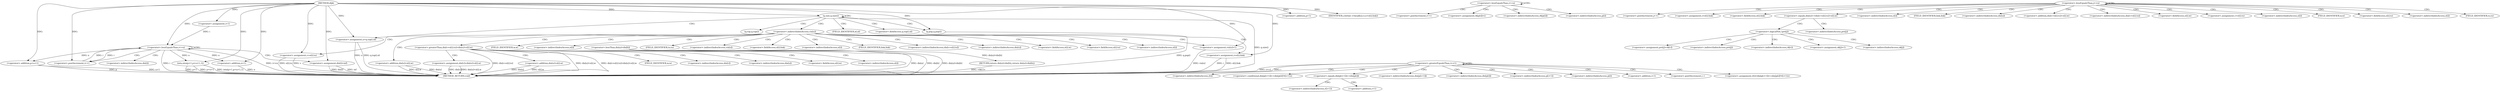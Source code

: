 digraph "dijk" {  
"1000138" [label = "(METHOD,dijk)" ]
"1000379" [label = "(METHOD_RETURN,void)" ]
"1000227" [label = "(iota,iota(p+1,p+n+1,1))" ]
"1000142" [label = "(<operator>.assignment,i=1)" ]
"1000145" [label = "(<operator>.lessEqualsThan,i<=n)" ]
"1000148" [label = "(<operator>.postIncrement,i++)" ]
"1000150" [label = "(<operator>.assignment,dis[i]=inf)" ]
"1000157" [label = "(q.size,q.size())" ]
"1000238" [label = "(RETURN,return dis[a]<dis[b];,return dis[a]<dis[b];)" ]
"1000350" [label = "(<operator>.greaterEqualsThan,i>=1)" ]
"1000160" [label = "(<operator>.assignment,u=q.top().id)" ]
"1000165" [label = "(q.pop,q.pop())" ]
"1000171" [label = "(<operator>.assignment,vis[u]=1)" ]
"1000228" [label = "(<operator>.addition,p+1)" ]
"1000231" [label = "(<operator>.addition,p+n+1)" ]
"1000239" [label = "(<operator>.lessThan,dis[a]<dis[b])" ]
"1000184" [label = "(IDENTIFIER,i,for(int i=head[u],v;i;i=e[i].link))" ]
"1000185" [label = "(<operator>.assignment,i=e[i].link)" ]
"1000233" [label = "(<operator>.addition,n+1)" ]
"1000193" [label = "(<operator>.greaterThan,dis[v=e[i].to]>dis[u]+e[i].w)" ]
"1000213" [label = "(<operator>.assignment,dis[v]=dis[u]+e[i].w)" ]
"1000203" [label = "(<operator>.addition,dis[u]+e[i].w)" ]
"1000196" [label = "(<operator>.assignment,v=e[i].to)" ]
"1000217" [label = "(<operator>.addition,dis[u]+e[i].w)" ]
"1000251" [label = "(<operator>.lessEqualsThan,i<=n)" ]
"1000254" [label = "(<operator>.postIncrement,i++)" ]
"1000256" [label = "(<operator>.assignment,rk[p[i]]=i)" ]
"1000274" [label = "(<operator>.lessEqualsThan,j<=n)" ]
"1000277" [label = "(<operator>.postIncrement,j++)" ]
"1000353" [label = "(<operator>.postDecrement,i--)" ]
"1000355" [label = "(<operator>.assignment,r[i]=dis[p[i+1]]==dis[p[i]]?r[i+1]:i)" ]
"1000151" [label = "(<operator>.indirectIndexAccess,dis[i])" ]
"1000257" [label = "(<operator>.indirectIndexAccess,rk[p[i]])" ]
"1000292" [label = "(<operator>.assignment,i=e[i].link)" ]
"1000356" [label = "(<operator>.indirectIndexAccess,r[i])" ]
"1000359" [label = "(<operator>.conditional,dis[p[i+1]]==dis[p[i]]?r[i+1]:i)" ]
"1000162" [label = "(<operator>.fieldAccess,q.top().id)" ]
"1000167" [label = "(<operator>.indirectIndexAccess,vis[u])" ]
"1000172" [label = "(<operator>.indirectIndexAccess,vis[u])" ]
"1000259" [label = "(<operator>.indirectIndexAccess,p[i])" ]
"1000294" [label = "(<operator>.fieldAccess,e[i].link)" ]
"1000300" [label = "(<operator>.equals,dis[u]==dis[v=e[i].to]+e[i].w)" ]
"1000360" [label = "(<operator>.equals,dis[p[i+1]]==dis[p[i]])" ]
"1000373" [label = "(<operator>.indirectIndexAccess,r[i+1])" ]
"1000163" [label = "(q.top,q.top())" ]
"1000164" [label = "(FIELD_IDENTIFIER,id,id)" ]
"1000187" [label = "(<operator>.fieldAccess,e[i].link)" ]
"1000295" [label = "(<operator>.indirectIndexAccess,e[i])" ]
"1000298" [label = "(FIELD_IDENTIFIER,link,link)" ]
"1000301" [label = "(<operator>.indirectIndexAccess,dis[u])" ]
"1000304" [label = "(<operator>.addition,dis[v=e[i].to]+e[i].w)" ]
"1000361" [label = "(<operator>.indirectIndexAccess,dis[p[i+1]])" ]
"1000368" [label = "(<operator>.indirectIndexAccess,dis[p[i]])" ]
"1000375" [label = "(<operator>.addition,i+1)" ]
"1000188" [label = "(<operator>.indirectIndexAccess,e[i])" ]
"1000191" [label = "(FIELD_IDENTIFIER,link,link)" ]
"1000194" [label = "(<operator>.indirectIndexAccess,dis[v=e[i].to])" ]
"1000305" [label = "(<operator>.indirectIndexAccess,dis[v=e[i].to])" ]
"1000314" [label = "(<operator>.fieldAccess,e[i].w)" ]
"1000321" [label = "(<operator>.logicalNot,!pre[j])" ]
"1000325" [label = "(<operator>.assignment,pre[j]=rk[v])" ]
"1000363" [label = "(<operator>.indirectIndexAccess,p[i+1])" ]
"1000370" [label = "(<operator>.indirectIndexAccess,p[i])" ]
"1000204" [label = "(<operator>.indirectIndexAccess,dis[u])" ]
"1000207" [label = "(<operator>.fieldAccess,e[i].w)" ]
"1000214" [label = "(<operator>.indirectIndexAccess,dis[v])" ]
"1000307" [label = "(<operator>.assignment,v=e[i].to)" ]
"1000315" [label = "(<operator>.indirectIndexAccess,e[i])" ]
"1000318" [label = "(FIELD_IDENTIFIER,w,w)" ]
"1000322" [label = "(<operator>.indirectIndexAccess,pre[j])" ]
"1000326" [label = "(<operator>.indirectIndexAccess,pre[j])" ]
"1000329" [label = "(<operator>.indirectIndexAccess,rk[v])" ]
"1000333" [label = "(<operator>.assignment,ok[j]=1)" ]
"1000365" [label = "(<operator>.addition,i+1)" ]
"1000198" [label = "(<operator>.fieldAccess,e[i].to)" ]
"1000208" [label = "(<operator>.indirectIndexAccess,e[i])" ]
"1000211" [label = "(FIELD_IDENTIFIER,w,w)" ]
"1000218" [label = "(<operator>.indirectIndexAccess,dis[u])" ]
"1000221" [label = "(<operator>.fieldAccess,e[i].w)" ]
"1000309" [label = "(<operator>.fieldAccess,e[i].to)" ]
"1000334" [label = "(<operator>.indirectIndexAccess,ok[j])" ]
"1000199" [label = "(<operator>.indirectIndexAccess,e[i])" ]
"1000202" [label = "(FIELD_IDENTIFIER,to,to)" ]
"1000222" [label = "(<operator>.indirectIndexAccess,e[i])" ]
"1000225" [label = "(FIELD_IDENTIFIER,w,w)" ]
"1000310" [label = "(<operator>.indirectIndexAccess,e[i])" ]
"1000313" [label = "(FIELD_IDENTIFIER,to,to)" ]
  "1000238" -> "1000379"  [ label = "DDG: <RET>"] 
  "1000145" -> "1000379"  [ label = "DDG: i"] 
  "1000145" -> "1000379"  [ label = "DDG: i<=n"] 
  "1000157" -> "1000379"  [ label = "DDG: q.size()"] 
  "1000227" -> "1000379"  [ label = "DDG: p+1"] 
  "1000231" -> "1000379"  [ label = "DDG: p"] 
  "1000233" -> "1000379"  [ label = "DDG: n"] 
  "1000231" -> "1000379"  [ label = "DDG: n+1"] 
  "1000227" -> "1000379"  [ label = "DDG: p+n+1"] 
  "1000227" -> "1000379"  [ label = "DDG: iota(p+1,p+n+1,1)"] 
  "1000239" -> "1000379"  [ label = "DDG: dis[a]"] 
  "1000239" -> "1000379"  [ label = "DDG: dis[b]"] 
  "1000239" -> "1000379"  [ label = "DDG: dis[a]<dis[b]"] 
  "1000160" -> "1000379"  [ label = "DDG: u"] 
  "1000160" -> "1000379"  [ label = "DDG: q.top().id"] 
  "1000165" -> "1000379"  [ label = "DDG: q.pop()"] 
  "1000171" -> "1000379"  [ label = "DDG: vis[u]"] 
  "1000196" -> "1000379"  [ label = "DDG: v"] 
  "1000196" -> "1000379"  [ label = "DDG: e[i].to"] 
  "1000193" -> "1000379"  [ label = "DDG: dis[v=e[i].to]"] 
  "1000203" -> "1000379"  [ label = "DDG: dis[u]"] 
  "1000203" -> "1000379"  [ label = "DDG: e[i].w"] 
  "1000193" -> "1000379"  [ label = "DDG: dis[u]+e[i].w"] 
  "1000193" -> "1000379"  [ label = "DDG: dis[v=e[i].to]>dis[u]+e[i].w"] 
  "1000213" -> "1000379"  [ label = "DDG: dis[v]"] 
  "1000217" -> "1000379"  [ label = "DDG: dis[u]"] 
  "1000217" -> "1000379"  [ label = "DDG: e[i].w"] 
  "1000213" -> "1000379"  [ label = "DDG: dis[u]+e[i].w"] 
  "1000185" -> "1000379"  [ label = "DDG: i"] 
  "1000185" -> "1000379"  [ label = "DDG: e[i].link"] 
  "1000150" -> "1000379"  [ label = "DDG: dis[i]"] 
  "1000350" -> "1000379"  [ label = "DDG: i>=1"] 
  "1000350" -> "1000379"  [ label = "DDG: i"] 
  "1000150" -> "1000379"  [ label = "DDG: inf"] 
  "1000138" -> "1000142"  [ label = "DDG: "] 
  "1000138" -> "1000150"  [ label = "DDG: "] 
  "1000138" -> "1000157"  [ label = "DDG: "] 
  "1000138" -> "1000227"  [ label = "DDG: "] 
  "1000145" -> "1000227"  [ label = "DDG: n"] 
  "1000239" -> "1000238"  [ label = "DDG: dis[a]<dis[b]"] 
  "1000142" -> "1000145"  [ label = "DDG: i"] 
  "1000148" -> "1000145"  [ label = "DDG: i"] 
  "1000138" -> "1000145"  [ label = "DDG: "] 
  "1000145" -> "1000148"  [ label = "DDG: i"] 
  "1000138" -> "1000148"  [ label = "DDG: "] 
  "1000138" -> "1000165"  [ label = "DDG: "] 
  "1000138" -> "1000171"  [ label = "DDG: "] 
  "1000138" -> "1000228"  [ label = "DDG: "] 
  "1000138" -> "1000231"  [ label = "DDG: "] 
  "1000145" -> "1000231"  [ label = "DDG: n"] 
  "1000138" -> "1000160"  [ label = "DDG: "] 
  "1000138" -> "1000184"  [ label = "DDG: "] 
  "1000145" -> "1000233"  [ label = "DDG: n"] 
  "1000138" -> "1000233"  [ label = "DDG: "] 
  "1000138" -> "1000185"  [ label = "DDG: "] 
  "1000138" -> "1000196"  [ label = "DDG: "] 
  "1000145" -> "1000150"  [ label = "CDG: "] 
  "1000145" -> "1000148"  [ label = "CDG: "] 
  "1000145" -> "1000151"  [ label = "CDG: "] 
  "1000145" -> "1000145"  [ label = "CDG: "] 
  "1000157" -> "1000164"  [ label = "CDG: "] 
  "1000157" -> "1000165"  [ label = "CDG: "] 
  "1000157" -> "1000157"  [ label = "CDG: "] 
  "1000157" -> "1000167"  [ label = "CDG: "] 
  "1000157" -> "1000160"  [ label = "CDG: "] 
  "1000157" -> "1000163"  [ label = "CDG: "] 
  "1000157" -> "1000162"  [ label = "CDG: "] 
  "1000251" -> "1000259"  [ label = "CDG: "] 
  "1000251" -> "1000251"  [ label = "CDG: "] 
  "1000251" -> "1000254"  [ label = "CDG: "] 
  "1000251" -> "1000257"  [ label = "CDG: "] 
  "1000251" -> "1000256"  [ label = "CDG: "] 
  "1000274" -> "1000274"  [ label = "CDG: "] 
  "1000274" -> "1000277"  [ label = "CDG: "] 
  "1000274" -> "1000294"  [ label = "CDG: "] 
  "1000274" -> "1000305"  [ label = "CDG: "] 
  "1000274" -> "1000315"  [ label = "CDG: "] 
  "1000274" -> "1000310"  [ label = "CDG: "] 
  "1000274" -> "1000298"  [ label = "CDG: "] 
  "1000274" -> "1000313"  [ label = "CDG: "] 
  "1000274" -> "1000318"  [ label = "CDG: "] 
  "1000274" -> "1000314"  [ label = "CDG: "] 
  "1000274" -> "1000300"  [ label = "CDG: "] 
  "1000274" -> "1000304"  [ label = "CDG: "] 
  "1000274" -> "1000295"  [ label = "CDG: "] 
  "1000274" -> "1000292"  [ label = "CDG: "] 
  "1000274" -> "1000307"  [ label = "CDG: "] 
  "1000274" -> "1000309"  [ label = "CDG: "] 
  "1000274" -> "1000301"  [ label = "CDG: "] 
  "1000350" -> "1000370"  [ label = "CDG: "] 
  "1000350" -> "1000368"  [ label = "CDG: "] 
  "1000350" -> "1000353"  [ label = "CDG: "] 
  "1000350" -> "1000363"  [ label = "CDG: "] 
  "1000350" -> "1000355"  [ label = "CDG: "] 
  "1000350" -> "1000350"  [ label = "CDG: "] 
  "1000350" -> "1000359"  [ label = "CDG: "] 
  "1000350" -> "1000360"  [ label = "CDG: "] 
  "1000350" -> "1000356"  [ label = "CDG: "] 
  "1000350" -> "1000365"  [ label = "CDG: "] 
  "1000350" -> "1000361"  [ label = "CDG: "] 
  "1000167" -> "1000172"  [ label = "CDG: "] 
  "1000167" -> "1000171"  [ label = "CDG: "] 
  "1000167" -> "1000211"  [ label = "CDG: "] 
  "1000167" -> "1000191"  [ label = "CDG: "] 
  "1000167" -> "1000208"  [ label = "CDG: "] 
  "1000167" -> "1000199"  [ label = "CDG: "] 
  "1000167" -> "1000204"  [ label = "CDG: "] 
  "1000167" -> "1000188"  [ label = "CDG: "] 
  "1000167" -> "1000194"  [ label = "CDG: "] 
  "1000167" -> "1000198"  [ label = "CDG: "] 
  "1000167" -> "1000187"  [ label = "CDG: "] 
  "1000167" -> "1000185"  [ label = "CDG: "] 
  "1000167" -> "1000196"  [ label = "CDG: "] 
  "1000167" -> "1000207"  [ label = "CDG: "] 
  "1000167" -> "1000203"  [ label = "CDG: "] 
  "1000167" -> "1000202"  [ label = "CDG: "] 
  "1000167" -> "1000193"  [ label = "CDG: "] 
  "1000300" -> "1000321"  [ label = "CDG: "] 
  "1000300" -> "1000322"  [ label = "CDG: "] 
  "1000360" -> "1000373"  [ label = "CDG: "] 
  "1000360" -> "1000375"  [ label = "CDG: "] 
  "1000193" -> "1000221"  [ label = "CDG: "] 
  "1000193" -> "1000222"  [ label = "CDG: "] 
  "1000193" -> "1000214"  [ label = "CDG: "] 
  "1000193" -> "1000217"  [ label = "CDG: "] 
  "1000193" -> "1000213"  [ label = "CDG: "] 
  "1000193" -> "1000225"  [ label = "CDG: "] 
  "1000193" -> "1000218"  [ label = "CDG: "] 
  "1000321" -> "1000326"  [ label = "CDG: "] 
  "1000321" -> "1000329"  [ label = "CDG: "] 
  "1000321" -> "1000334"  [ label = "CDG: "] 
  "1000321" -> "1000333"  [ label = "CDG: "] 
  "1000321" -> "1000325"  [ label = "CDG: "] 
}
